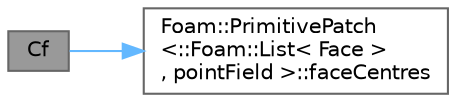 digraph "Cf"
{
 // LATEX_PDF_SIZE
  bgcolor="transparent";
  edge [fontname=Helvetica,fontsize=10,labelfontname=Helvetica,labelfontsize=10];
  node [fontname=Helvetica,fontsize=10,shape=box,height=0.2,width=0.4];
  rankdir="LR";
  Node1 [id="Node000001",label="Cf",height=0.2,width=0.4,color="gray40", fillcolor="grey60", style="filled", fontcolor="black",tooltip=" "];
  Node1 -> Node2 [id="edge1_Node000001_Node000002",color="steelblue1",style="solid",tooltip=" "];
  Node2 [id="Node000002",label="Foam::PrimitivePatch\l\<::Foam::List\< Face \>\l, pointField \>::faceCentres",height=0.2,width=0.4,color="grey40", fillcolor="white", style="filled",URL="$classFoam_1_1PrimitivePatch.html#abc0c743de1f4037b3bbc5c910490d36e",tooltip=" "];
}
